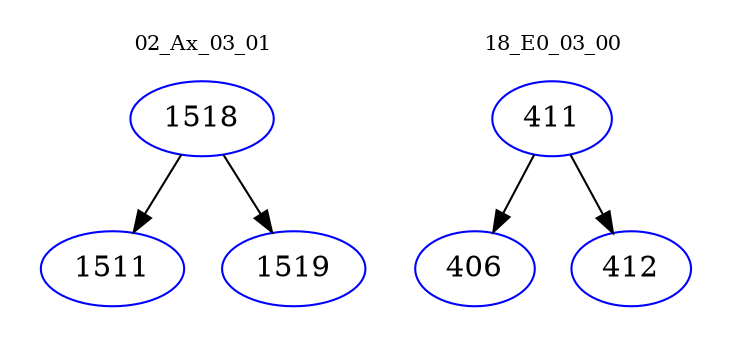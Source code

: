 digraph{
subgraph cluster_0 {
color = white
label = "02_Ax_03_01";
fontsize=10;
T0_1518 [label="1518", color="blue"]
T0_1518 -> T0_1511 [color="black"]
T0_1511 [label="1511", color="blue"]
T0_1518 -> T0_1519 [color="black"]
T0_1519 [label="1519", color="blue"]
}
subgraph cluster_1 {
color = white
label = "18_E0_03_00";
fontsize=10;
T1_411 [label="411", color="blue"]
T1_411 -> T1_406 [color="black"]
T1_406 [label="406", color="blue"]
T1_411 -> T1_412 [color="black"]
T1_412 [label="412", color="blue"]
}
}
